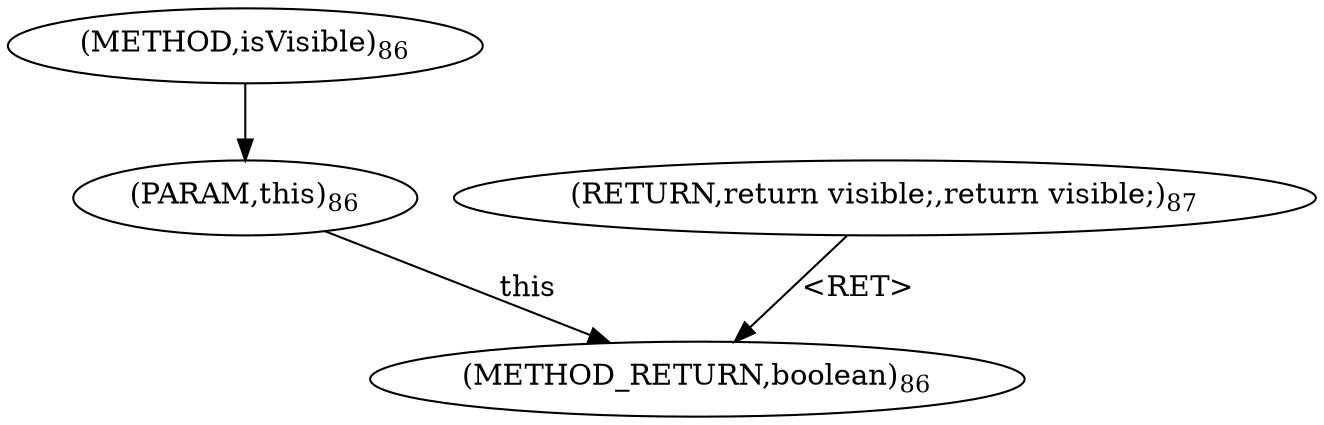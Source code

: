 digraph "isVisible" {  
"190" [label = <(METHOD,isVisible)<SUB>86</SUB>> ]
"199" [label = <(METHOD_RETURN,boolean)<SUB>86</SUB>> ]
"191" [label = <(PARAM,this)<SUB>86</SUB>> ]
"193" [label = <(RETURN,return visible;,return visible;)<SUB>87</SUB>> ]
  "193" -> "199"  [ label = "&lt;RET&gt;"] 
  "191" -> "199"  [ label = "this"] 
  "190" -> "191" 
}
